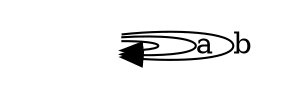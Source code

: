 digraph {
 "" [shape=none]

"" -> ""
"" -> ""[label="a", weight="a"];
"" -> ""[label="b", weight="b"];
}
